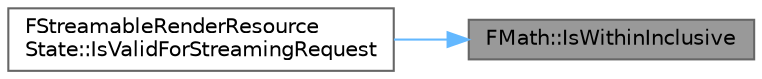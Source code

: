 digraph "FMath::IsWithinInclusive"
{
 // INTERACTIVE_SVG=YES
 // LATEX_PDF_SIZE
  bgcolor="transparent";
  edge [fontname=Helvetica,fontsize=10,labelfontname=Helvetica,labelfontsize=10];
  node [fontname=Helvetica,fontsize=10,shape=box,height=0.2,width=0.4];
  rankdir="RL";
  Node1 [id="Node000001",label="FMath::IsWithinInclusive",height=0.2,width=0.4,color="gray40", fillcolor="grey60", style="filled", fontcolor="black",tooltip="Checks if value is within a range, inclusive on MaxValue)"];
  Node1 -> Node2 [id="edge1_Node000001_Node000002",dir="back",color="steelblue1",style="solid",tooltip=" "];
  Node2 [id="Node000002",label="FStreamableRenderResource\lState::IsValidForStreamingRequest",height=0.2,width=0.4,color="grey40", fillcolor="white", style="filled",URL="$de/dbd/structFStreamableRenderResourceState.html#a174b96d0690fd290128fb04b8c051948",tooltip="Validate that everything is valid and makes sense for a streaming requests."];
}
